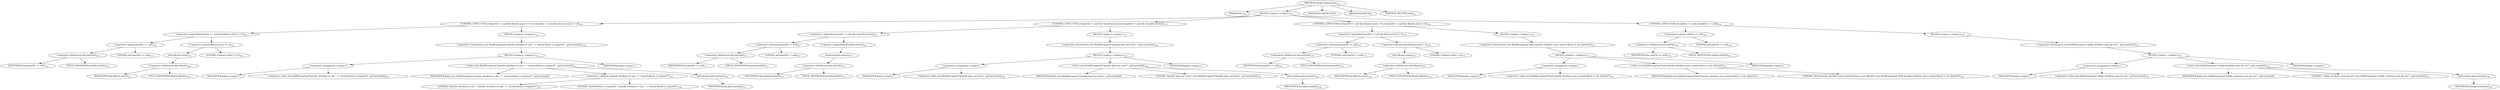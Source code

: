 digraph "checkConfiguration" {  
"167" [label = <(METHOD,checkConfiguration)<SUB>121</SUB>> ]
"8" [label = <(PARAM,this)<SUB>121</SUB>> ]
"168" [label = <(BLOCK,&lt;empty&gt;,&lt;empty&gt;)<SUB>121</SUB>> ]
"169" [label = <(CONTROL_STRUCTURE,if (baseDir == null &amp;&amp; filesets.size() == 0),if (baseDir == null &amp;&amp; filesets.size() == 0))<SUB>122</SUB>> ]
"170" [label = <(&lt;operator&gt;.logicalAnd,baseDir == null &amp;&amp; filesets.size() == 0)<SUB>122</SUB>> ]
"171" [label = <(&lt;operator&gt;.equals,baseDir == null)<SUB>122</SUB>> ]
"172" [label = <(&lt;operator&gt;.fieldAccess,this.baseDir)<SUB>122</SUB>> ]
"173" [label = <(IDENTIFIER,this,baseDir == null)<SUB>122</SUB>> ]
"174" [label = <(FIELD_IDENTIFIER,baseDir,baseDir)<SUB>122</SUB>> ]
"175" [label = <(LITERAL,null,baseDir == null)<SUB>122</SUB>> ]
"176" [label = <(&lt;operator&gt;.equals,filesets.size() == 0)<SUB>122</SUB>> ]
"177" [label = <(size,filesets.size())<SUB>122</SUB>> ]
"178" [label = <(&lt;operator&gt;.fieldAccess,this.filesets)<SUB>122</SUB>> ]
"179" [label = <(IDENTIFIER,this,filesets.size())<SUB>122</SUB>> ]
"180" [label = <(FIELD_IDENTIFIER,filesets,filesets)<SUB>122</SUB>> ]
"181" [label = <(LITERAL,0,filesets.size() == 0)<SUB>122</SUB>> ]
"182" [label = <(BLOCK,&lt;empty&gt;,&lt;empty&gt;)<SUB>122</SUB>> ]
"183" [label = <(&lt;operator&gt;.throw,throw new BuildException(&quot;basedir attribute or one &quot; + &quot;nested fileset is required!&quot;, getLocation());)<SUB>123</SUB>> ]
"184" [label = <(BLOCK,&lt;empty&gt;,&lt;empty&gt;)<SUB>123</SUB>> ]
"185" [label = <(&lt;operator&gt;.assignment,&lt;empty&gt;)> ]
"186" [label = <(IDENTIFIER,$obj2,&lt;empty&gt;)> ]
"187" [label = <(&lt;operator&gt;.alloc,new BuildException(&quot;basedir attribute or one &quot; + &quot;nested fileset is required!&quot;, getLocation()))<SUB>123</SUB>> ]
"188" [label = <(&lt;init&gt;,new BuildException(&quot;basedir attribute or one &quot; + &quot;nested fileset is required!&quot;, getLocation()))<SUB>123</SUB>> ]
"189" [label = <(IDENTIFIER,$obj2,new BuildException(&quot;basedir attribute or one &quot; + &quot;nested fileset is required!&quot;, getLocation()))> ]
"190" [label = <(&lt;operator&gt;.addition,&quot;basedir attribute or one &quot; + &quot;nested fileset is required!&quot;)<SUB>123</SUB>> ]
"191" [label = <(LITERAL,&quot;basedir attribute or one &quot;,&quot;basedir attribute or one &quot; + &quot;nested fileset is required!&quot;)<SUB>123</SUB>> ]
"192" [label = <(LITERAL,&quot;nested fileset is required!&quot;,&quot;basedir attribute or one &quot; + &quot;nested fileset is required!&quot;)<SUB>124</SUB>> ]
"193" [label = <(getLocation,getLocation())<SUB>125</SUB>> ]
"7" [label = <(IDENTIFIER,this,getLocation())<SUB>125</SUB>> ]
"194" [label = <(IDENTIFIER,$obj2,&lt;empty&gt;)> ]
"195" [label = <(CONTROL_STRUCTURE,if (baseDir != null &amp;&amp; !baseDir.exists()),if (baseDir != null &amp;&amp; !baseDir.exists()))<SUB>127</SUB>> ]
"196" [label = <(&lt;operator&gt;.logicalAnd,baseDir != null &amp;&amp; !baseDir.exists())<SUB>127</SUB>> ]
"197" [label = <(&lt;operator&gt;.notEquals,baseDir != null)<SUB>127</SUB>> ]
"198" [label = <(&lt;operator&gt;.fieldAccess,this.baseDir)<SUB>127</SUB>> ]
"199" [label = <(IDENTIFIER,this,baseDir != null)<SUB>127</SUB>> ]
"200" [label = <(FIELD_IDENTIFIER,baseDir,baseDir)<SUB>127</SUB>> ]
"201" [label = <(LITERAL,null,baseDir != null)<SUB>127</SUB>> ]
"202" [label = <(&lt;operator&gt;.logicalNot,!baseDir.exists())<SUB>127</SUB>> ]
"203" [label = <(exists,baseDir.exists())<SUB>127</SUB>> ]
"204" [label = <(&lt;operator&gt;.fieldAccess,this.baseDir)<SUB>127</SUB>> ]
"205" [label = <(IDENTIFIER,this,baseDir.exists())<SUB>127</SUB>> ]
"206" [label = <(FIELD_IDENTIFIER,baseDir,baseDir)<SUB>127</SUB>> ]
"207" [label = <(BLOCK,&lt;empty&gt;,&lt;empty&gt;)<SUB>127</SUB>> ]
"208" [label = <(&lt;operator&gt;.throw,throw new BuildException(&quot;basedir does not exist!&quot;, getLocation());)<SUB>128</SUB>> ]
"209" [label = <(BLOCK,&lt;empty&gt;,&lt;empty&gt;)<SUB>128</SUB>> ]
"210" [label = <(&lt;operator&gt;.assignment,&lt;empty&gt;)> ]
"211" [label = <(IDENTIFIER,$obj3,&lt;empty&gt;)> ]
"212" [label = <(&lt;operator&gt;.alloc,new BuildException(&quot;basedir does not exist!&quot;, getLocation()))<SUB>128</SUB>> ]
"213" [label = <(&lt;init&gt;,new BuildException(&quot;basedir does not exist!&quot;, getLocation()))<SUB>128</SUB>> ]
"214" [label = <(IDENTIFIER,$obj3,new BuildException(&quot;basedir does not exist!&quot;, getLocation()))> ]
"215" [label = <(LITERAL,&quot;basedir does not exist!&quot;,new BuildException(&quot;basedir does not exist!&quot;, getLocation()))<SUB>128</SUB>> ]
"216" [label = <(getLocation,getLocation())<SUB>128</SUB>> ]
"9" [label = <(IDENTIFIER,this,getLocation())<SUB>128</SUB>> ]
"217" [label = <(IDENTIFIER,$obj3,&lt;empty&gt;)> ]
"218" [label = <(CONTROL_STRUCTURE,if (baseDir != null &amp;&amp; filesets.size() &gt; 0),if (baseDir != null &amp;&amp; filesets.size() &gt; 0))<SUB>130</SUB>> ]
"219" [label = <(&lt;operator&gt;.logicalAnd,baseDir != null &amp;&amp; filesets.size() &gt; 0)<SUB>130</SUB>> ]
"220" [label = <(&lt;operator&gt;.notEquals,baseDir != null)<SUB>130</SUB>> ]
"221" [label = <(&lt;operator&gt;.fieldAccess,this.baseDir)<SUB>130</SUB>> ]
"222" [label = <(IDENTIFIER,this,baseDir != null)<SUB>130</SUB>> ]
"223" [label = <(FIELD_IDENTIFIER,baseDir,baseDir)<SUB>130</SUB>> ]
"224" [label = <(LITERAL,null,baseDir != null)<SUB>130</SUB>> ]
"225" [label = <(&lt;operator&gt;.greaterThan,filesets.size() &gt; 0)<SUB>130</SUB>> ]
"226" [label = <(size,filesets.size())<SUB>130</SUB>> ]
"227" [label = <(&lt;operator&gt;.fieldAccess,this.filesets)<SUB>130</SUB>> ]
"228" [label = <(IDENTIFIER,this,filesets.size())<SUB>130</SUB>> ]
"229" [label = <(FIELD_IDENTIFIER,filesets,filesets)<SUB>130</SUB>> ]
"230" [label = <(LITERAL,0,filesets.size() &gt; 0)<SUB>130</SUB>> ]
"231" [label = <(BLOCK,&lt;empty&gt;,&lt;empty&gt;)<SUB>130</SUB>> ]
"232" [label = <(&lt;operator&gt;.throw,throw new BuildException(&quot;Both basedir attribute and a nested fileset is not allowed&quot;);)<SUB>131</SUB>> ]
"233" [label = <(BLOCK,&lt;empty&gt;,&lt;empty&gt;)<SUB>131</SUB>> ]
"234" [label = <(&lt;operator&gt;.assignment,&lt;empty&gt;)> ]
"235" [label = <(IDENTIFIER,$obj4,&lt;empty&gt;)> ]
"236" [label = <(&lt;operator&gt;.alloc,new BuildException(&quot;Both basedir attribute and a nested fileset is not allowed&quot;))<SUB>131</SUB>> ]
"237" [label = <(&lt;init&gt;,new BuildException(&quot;Both basedir attribute and a nested fileset is not allowed&quot;))<SUB>131</SUB>> ]
"238" [label = <(IDENTIFIER,$obj4,new BuildException(&quot;Both basedir attribute and a nested fileset is not allowed&quot;))> ]
"239" [label = <(LITERAL,&quot;Both basedir attribute and a nested fileset is not allowed&quot;,new BuildException(&quot;Both basedir attribute and a nested fileset is not allowed&quot;))<SUB>132</SUB>> ]
"240" [label = <(IDENTIFIER,$obj4,&lt;empty&gt;)> ]
"241" [label = <(CONTROL_STRUCTURE,if (cabFile == null),if (cabFile == null))<SUB>134</SUB>> ]
"242" [label = <(&lt;operator&gt;.equals,cabFile == null)<SUB>134</SUB>> ]
"243" [label = <(&lt;operator&gt;.fieldAccess,this.cabFile)<SUB>134</SUB>> ]
"244" [label = <(IDENTIFIER,this,cabFile == null)<SUB>134</SUB>> ]
"245" [label = <(FIELD_IDENTIFIER,cabFile,cabFile)<SUB>134</SUB>> ]
"246" [label = <(LITERAL,null,cabFile == null)<SUB>134</SUB>> ]
"247" [label = <(BLOCK,&lt;empty&gt;,&lt;empty&gt;)<SUB>134</SUB>> ]
"248" [label = <(&lt;operator&gt;.throw,throw new BuildException(&quot;cabfile attribute must be set!&quot;, getLocation());)<SUB>135</SUB>> ]
"249" [label = <(BLOCK,&lt;empty&gt;,&lt;empty&gt;)<SUB>135</SUB>> ]
"250" [label = <(&lt;operator&gt;.assignment,&lt;empty&gt;)> ]
"251" [label = <(IDENTIFIER,$obj5,&lt;empty&gt;)> ]
"252" [label = <(&lt;operator&gt;.alloc,new BuildException(&quot;cabfile attribute must be set!&quot;, getLocation()))<SUB>135</SUB>> ]
"253" [label = <(&lt;init&gt;,new BuildException(&quot;cabfile attribute must be set!&quot;, getLocation()))<SUB>135</SUB>> ]
"254" [label = <(IDENTIFIER,$obj5,new BuildException(&quot;cabfile attribute must be set!&quot;, getLocation()))> ]
"255" [label = <(LITERAL,&quot;cabfile attribute must be set!&quot;,new BuildException(&quot;cabfile attribute must be set!&quot;, getLocation()))<SUB>135</SUB>> ]
"256" [label = <(getLocation,getLocation())<SUB>136</SUB>> ]
"10" [label = <(IDENTIFIER,this,getLocation())<SUB>136</SUB>> ]
"257" [label = <(IDENTIFIER,$obj5,&lt;empty&gt;)> ]
"258" [label = <(MODIFIER,PROTECTED)> ]
"259" [label = <(MODIFIER,VIRTUAL)> ]
"260" [label = <(METHOD_RETURN,void)<SUB>121</SUB>> ]
  "167" -> "8" 
  "167" -> "168" 
  "167" -> "258" 
  "167" -> "259" 
  "167" -> "260" 
  "168" -> "169" 
  "168" -> "195" 
  "168" -> "218" 
  "168" -> "241" 
  "169" -> "170" 
  "169" -> "182" 
  "170" -> "171" 
  "170" -> "176" 
  "171" -> "172" 
  "171" -> "175" 
  "172" -> "173" 
  "172" -> "174" 
  "176" -> "177" 
  "176" -> "181" 
  "177" -> "178" 
  "178" -> "179" 
  "178" -> "180" 
  "182" -> "183" 
  "183" -> "184" 
  "184" -> "185" 
  "184" -> "188" 
  "184" -> "194" 
  "185" -> "186" 
  "185" -> "187" 
  "188" -> "189" 
  "188" -> "190" 
  "188" -> "193" 
  "190" -> "191" 
  "190" -> "192" 
  "193" -> "7" 
  "195" -> "196" 
  "195" -> "207" 
  "196" -> "197" 
  "196" -> "202" 
  "197" -> "198" 
  "197" -> "201" 
  "198" -> "199" 
  "198" -> "200" 
  "202" -> "203" 
  "203" -> "204" 
  "204" -> "205" 
  "204" -> "206" 
  "207" -> "208" 
  "208" -> "209" 
  "209" -> "210" 
  "209" -> "213" 
  "209" -> "217" 
  "210" -> "211" 
  "210" -> "212" 
  "213" -> "214" 
  "213" -> "215" 
  "213" -> "216" 
  "216" -> "9" 
  "218" -> "219" 
  "218" -> "231" 
  "219" -> "220" 
  "219" -> "225" 
  "220" -> "221" 
  "220" -> "224" 
  "221" -> "222" 
  "221" -> "223" 
  "225" -> "226" 
  "225" -> "230" 
  "226" -> "227" 
  "227" -> "228" 
  "227" -> "229" 
  "231" -> "232" 
  "232" -> "233" 
  "233" -> "234" 
  "233" -> "237" 
  "233" -> "240" 
  "234" -> "235" 
  "234" -> "236" 
  "237" -> "238" 
  "237" -> "239" 
  "241" -> "242" 
  "241" -> "247" 
  "242" -> "243" 
  "242" -> "246" 
  "243" -> "244" 
  "243" -> "245" 
  "247" -> "248" 
  "248" -> "249" 
  "249" -> "250" 
  "249" -> "253" 
  "249" -> "257" 
  "250" -> "251" 
  "250" -> "252" 
  "253" -> "254" 
  "253" -> "255" 
  "253" -> "256" 
  "256" -> "10" 
}
